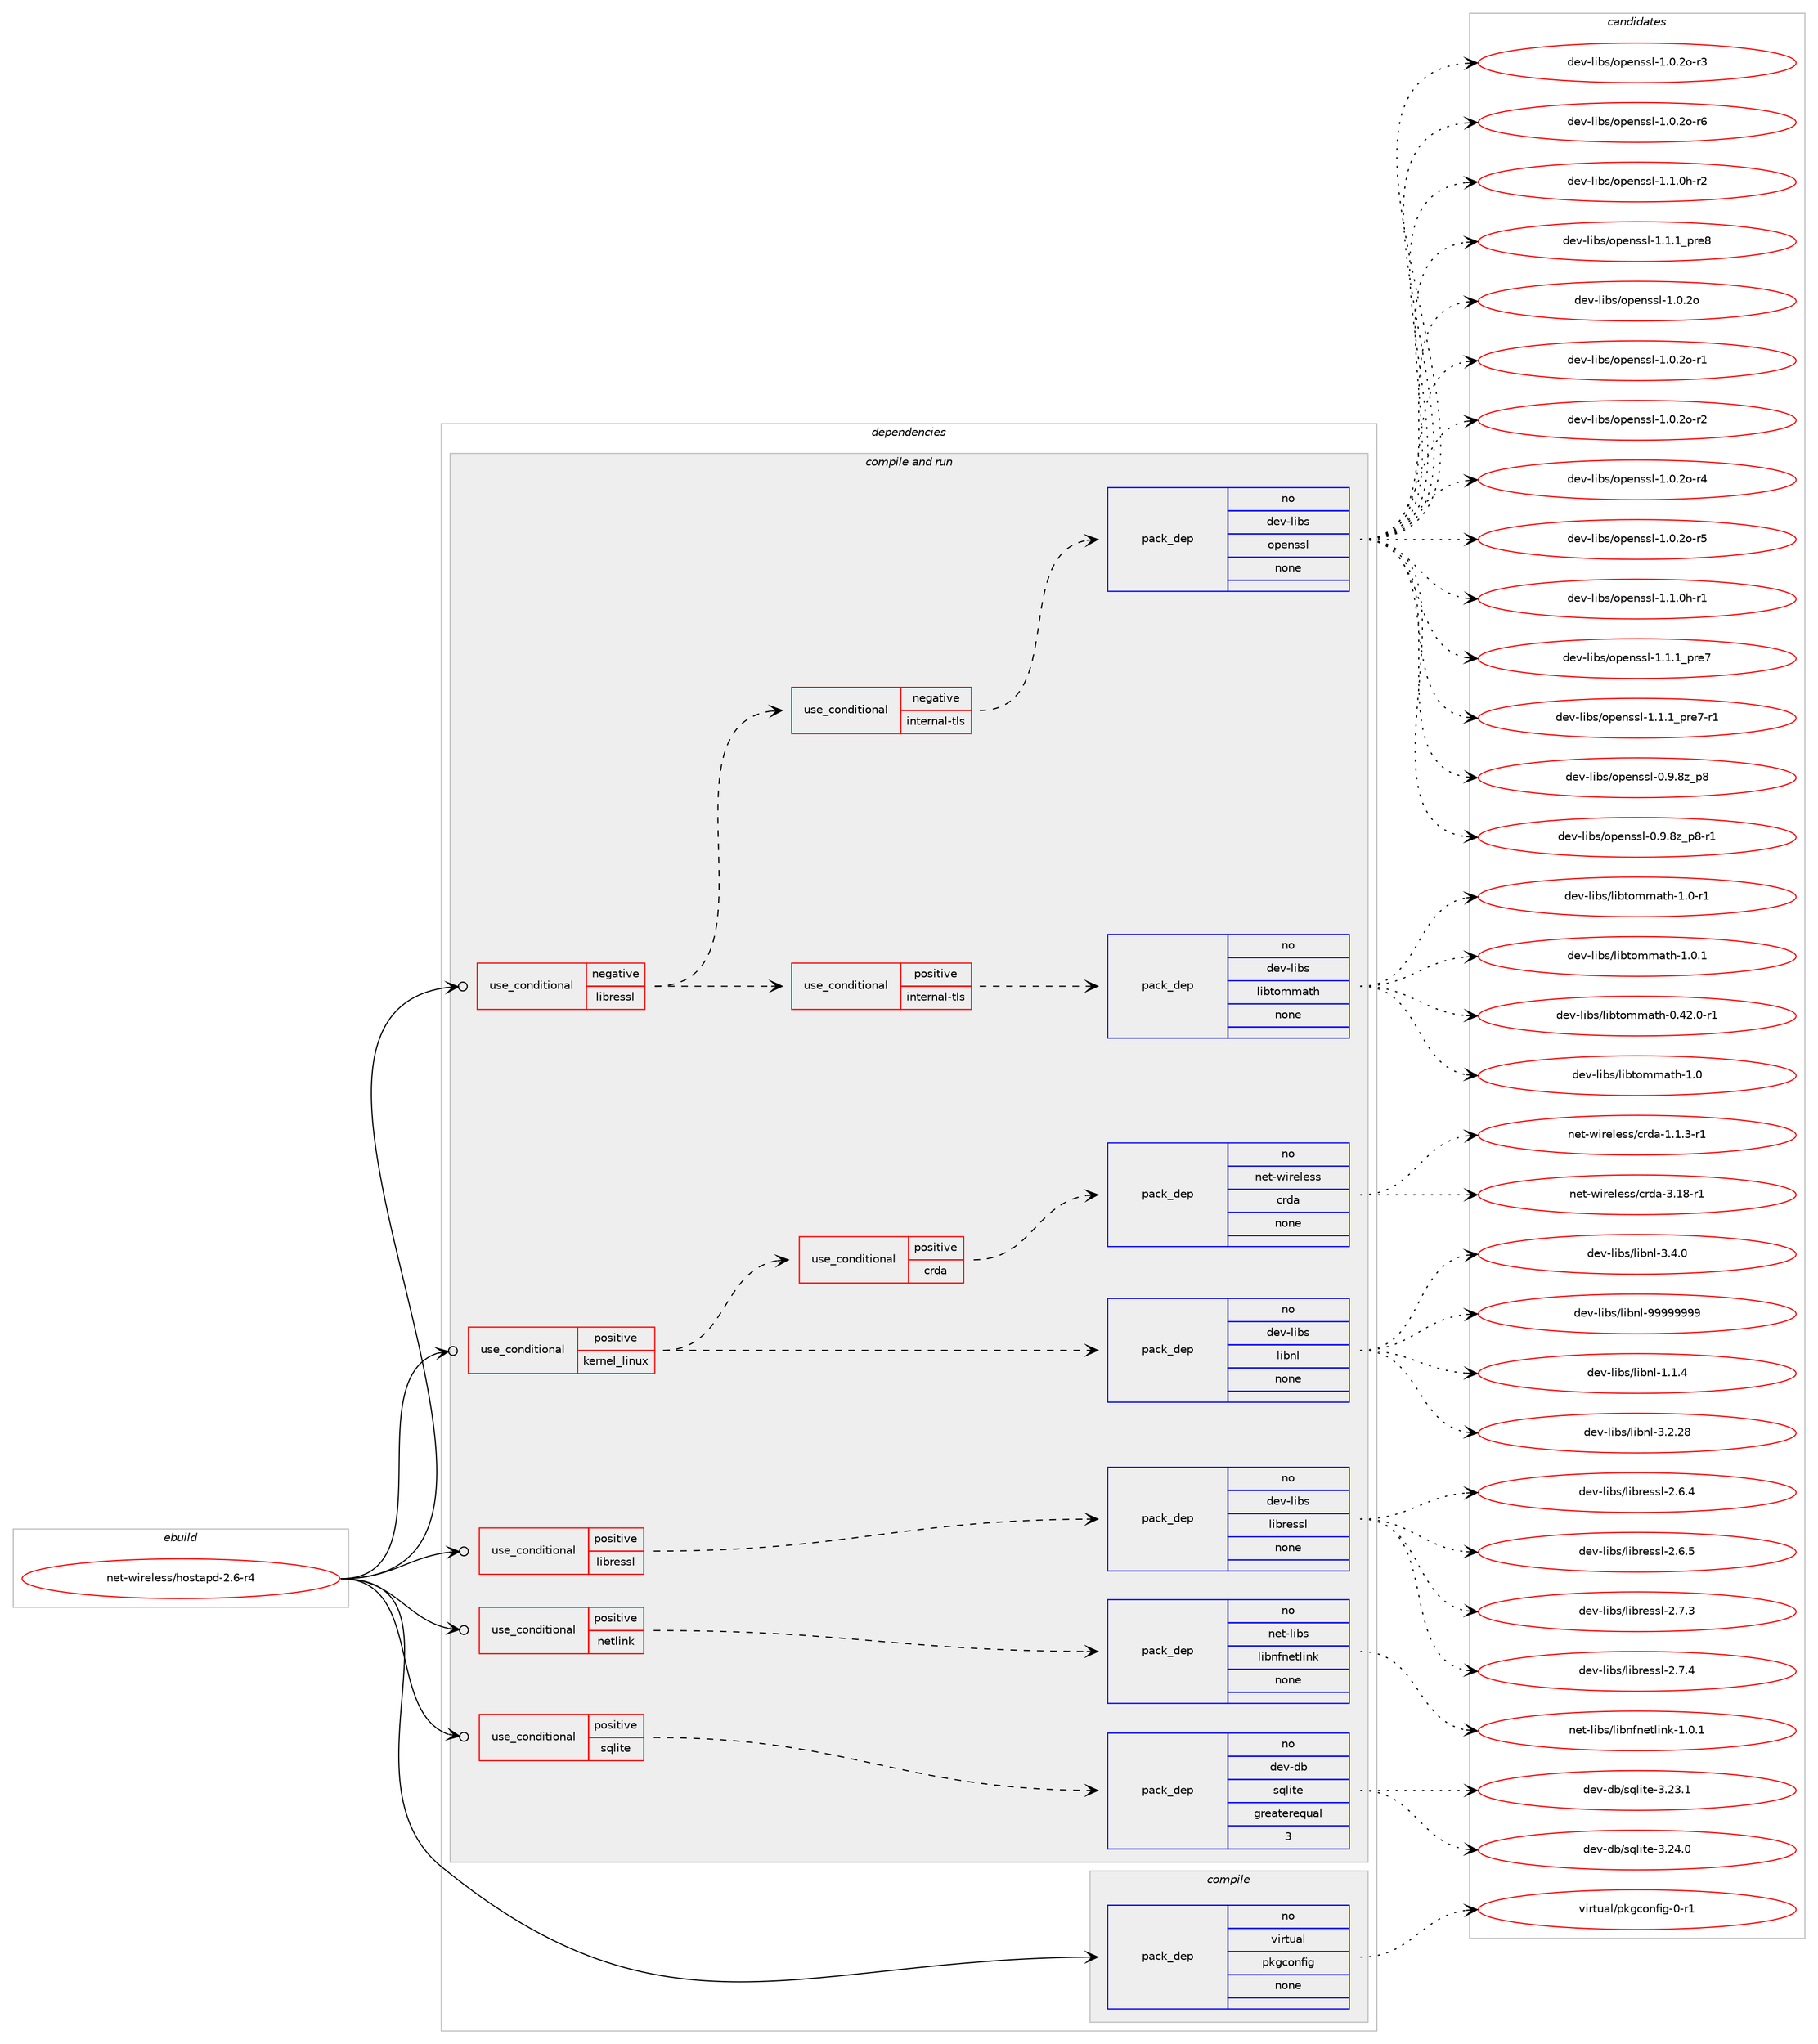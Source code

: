 digraph prolog {

# *************
# Graph options
# *************

newrank=true;
concentrate=true;
compound=true;
graph [rankdir=LR,fontname=Helvetica,fontsize=10,ranksep=1.5];#, ranksep=2.5, nodesep=0.2];
edge  [arrowhead=vee];
node  [fontname=Helvetica,fontsize=10];

# **********
# The ebuild
# **********

subgraph cluster_leftcol {
color=gray;
rank=same;
label=<<i>ebuild</i>>;
id [label="net-wireless/hostapd-2.6-r4", color=red, width=4, href="../net-wireless/hostapd-2.6-r4.svg"];
}

# ****************
# The dependencies
# ****************

subgraph cluster_midcol {
color=gray;
label=<<i>dependencies</i>>;
subgraph cluster_compile {
fillcolor="#eeeeee";
style=filled;
label=<<i>compile</i>>;
subgraph pack1375 {
dependency1993 [label=<<TABLE BORDER="0" CELLBORDER="1" CELLSPACING="0" CELLPADDING="4" WIDTH="220"><TR><TD ROWSPAN="6" CELLPADDING="30">pack_dep</TD></TR><TR><TD WIDTH="110">no</TD></TR><TR><TD>virtual</TD></TR><TR><TD>pkgconfig</TD></TR><TR><TD>none</TD></TR><TR><TD></TD></TR></TABLE>>, shape=none, color=blue];
}
id:e -> dependency1993:w [weight=20,style="solid",arrowhead="vee"];
}
subgraph cluster_compileandrun {
fillcolor="#eeeeee";
style=filled;
label=<<i>compile and run</i>>;
subgraph cond585 {
dependency1994 [label=<<TABLE BORDER="0" CELLBORDER="1" CELLSPACING="0" CELLPADDING="4"><TR><TD ROWSPAN="3" CELLPADDING="10">use_conditional</TD></TR><TR><TD>negative</TD></TR><TR><TD>libressl</TD></TR></TABLE>>, shape=none, color=red];
subgraph cond586 {
dependency1995 [label=<<TABLE BORDER="0" CELLBORDER="1" CELLSPACING="0" CELLPADDING="4"><TR><TD ROWSPAN="3" CELLPADDING="10">use_conditional</TD></TR><TR><TD>positive</TD></TR><TR><TD>internal-tls</TD></TR></TABLE>>, shape=none, color=red];
subgraph pack1376 {
dependency1996 [label=<<TABLE BORDER="0" CELLBORDER="1" CELLSPACING="0" CELLPADDING="4" WIDTH="220"><TR><TD ROWSPAN="6" CELLPADDING="30">pack_dep</TD></TR><TR><TD WIDTH="110">no</TD></TR><TR><TD>dev-libs</TD></TR><TR><TD>libtommath</TD></TR><TR><TD>none</TD></TR><TR><TD></TD></TR></TABLE>>, shape=none, color=blue];
}
dependency1995:e -> dependency1996:w [weight=20,style="dashed",arrowhead="vee"];
}
dependency1994:e -> dependency1995:w [weight=20,style="dashed",arrowhead="vee"];
subgraph cond587 {
dependency1997 [label=<<TABLE BORDER="0" CELLBORDER="1" CELLSPACING="0" CELLPADDING="4"><TR><TD ROWSPAN="3" CELLPADDING="10">use_conditional</TD></TR><TR><TD>negative</TD></TR><TR><TD>internal-tls</TD></TR></TABLE>>, shape=none, color=red];
subgraph pack1377 {
dependency1998 [label=<<TABLE BORDER="0" CELLBORDER="1" CELLSPACING="0" CELLPADDING="4" WIDTH="220"><TR><TD ROWSPAN="6" CELLPADDING="30">pack_dep</TD></TR><TR><TD WIDTH="110">no</TD></TR><TR><TD>dev-libs</TD></TR><TR><TD>openssl</TD></TR><TR><TD>none</TD></TR><TR><TD></TD></TR></TABLE>>, shape=none, color=blue];
}
dependency1997:e -> dependency1998:w [weight=20,style="dashed",arrowhead="vee"];
}
dependency1994:e -> dependency1997:w [weight=20,style="dashed",arrowhead="vee"];
}
id:e -> dependency1994:w [weight=20,style="solid",arrowhead="odotvee"];
subgraph cond588 {
dependency1999 [label=<<TABLE BORDER="0" CELLBORDER="1" CELLSPACING="0" CELLPADDING="4"><TR><TD ROWSPAN="3" CELLPADDING="10">use_conditional</TD></TR><TR><TD>positive</TD></TR><TR><TD>kernel_linux</TD></TR></TABLE>>, shape=none, color=red];
subgraph pack1378 {
dependency2000 [label=<<TABLE BORDER="0" CELLBORDER="1" CELLSPACING="0" CELLPADDING="4" WIDTH="220"><TR><TD ROWSPAN="6" CELLPADDING="30">pack_dep</TD></TR><TR><TD WIDTH="110">no</TD></TR><TR><TD>dev-libs</TD></TR><TR><TD>libnl</TD></TR><TR><TD>none</TD></TR><TR><TD></TD></TR></TABLE>>, shape=none, color=blue];
}
dependency1999:e -> dependency2000:w [weight=20,style="dashed",arrowhead="vee"];
subgraph cond589 {
dependency2001 [label=<<TABLE BORDER="0" CELLBORDER="1" CELLSPACING="0" CELLPADDING="4"><TR><TD ROWSPAN="3" CELLPADDING="10">use_conditional</TD></TR><TR><TD>positive</TD></TR><TR><TD>crda</TD></TR></TABLE>>, shape=none, color=red];
subgraph pack1379 {
dependency2002 [label=<<TABLE BORDER="0" CELLBORDER="1" CELLSPACING="0" CELLPADDING="4" WIDTH="220"><TR><TD ROWSPAN="6" CELLPADDING="30">pack_dep</TD></TR><TR><TD WIDTH="110">no</TD></TR><TR><TD>net-wireless</TD></TR><TR><TD>crda</TD></TR><TR><TD>none</TD></TR><TR><TD></TD></TR></TABLE>>, shape=none, color=blue];
}
dependency2001:e -> dependency2002:w [weight=20,style="dashed",arrowhead="vee"];
}
dependency1999:e -> dependency2001:w [weight=20,style="dashed",arrowhead="vee"];
}
id:e -> dependency1999:w [weight=20,style="solid",arrowhead="odotvee"];
subgraph cond590 {
dependency2003 [label=<<TABLE BORDER="0" CELLBORDER="1" CELLSPACING="0" CELLPADDING="4"><TR><TD ROWSPAN="3" CELLPADDING="10">use_conditional</TD></TR><TR><TD>positive</TD></TR><TR><TD>libressl</TD></TR></TABLE>>, shape=none, color=red];
subgraph pack1380 {
dependency2004 [label=<<TABLE BORDER="0" CELLBORDER="1" CELLSPACING="0" CELLPADDING="4" WIDTH="220"><TR><TD ROWSPAN="6" CELLPADDING="30">pack_dep</TD></TR><TR><TD WIDTH="110">no</TD></TR><TR><TD>dev-libs</TD></TR><TR><TD>libressl</TD></TR><TR><TD>none</TD></TR><TR><TD></TD></TR></TABLE>>, shape=none, color=blue];
}
dependency2003:e -> dependency2004:w [weight=20,style="dashed",arrowhead="vee"];
}
id:e -> dependency2003:w [weight=20,style="solid",arrowhead="odotvee"];
subgraph cond591 {
dependency2005 [label=<<TABLE BORDER="0" CELLBORDER="1" CELLSPACING="0" CELLPADDING="4"><TR><TD ROWSPAN="3" CELLPADDING="10">use_conditional</TD></TR><TR><TD>positive</TD></TR><TR><TD>netlink</TD></TR></TABLE>>, shape=none, color=red];
subgraph pack1381 {
dependency2006 [label=<<TABLE BORDER="0" CELLBORDER="1" CELLSPACING="0" CELLPADDING="4" WIDTH="220"><TR><TD ROWSPAN="6" CELLPADDING="30">pack_dep</TD></TR><TR><TD WIDTH="110">no</TD></TR><TR><TD>net-libs</TD></TR><TR><TD>libnfnetlink</TD></TR><TR><TD>none</TD></TR><TR><TD></TD></TR></TABLE>>, shape=none, color=blue];
}
dependency2005:e -> dependency2006:w [weight=20,style="dashed",arrowhead="vee"];
}
id:e -> dependency2005:w [weight=20,style="solid",arrowhead="odotvee"];
subgraph cond592 {
dependency2007 [label=<<TABLE BORDER="0" CELLBORDER="1" CELLSPACING="0" CELLPADDING="4"><TR><TD ROWSPAN="3" CELLPADDING="10">use_conditional</TD></TR><TR><TD>positive</TD></TR><TR><TD>sqlite</TD></TR></TABLE>>, shape=none, color=red];
subgraph pack1382 {
dependency2008 [label=<<TABLE BORDER="0" CELLBORDER="1" CELLSPACING="0" CELLPADDING="4" WIDTH="220"><TR><TD ROWSPAN="6" CELLPADDING="30">pack_dep</TD></TR><TR><TD WIDTH="110">no</TD></TR><TR><TD>dev-db</TD></TR><TR><TD>sqlite</TD></TR><TR><TD>greaterequal</TD></TR><TR><TD>3</TD></TR></TABLE>>, shape=none, color=blue];
}
dependency2007:e -> dependency2008:w [weight=20,style="dashed",arrowhead="vee"];
}
id:e -> dependency2007:w [weight=20,style="solid",arrowhead="odotvee"];
}
subgraph cluster_run {
fillcolor="#eeeeee";
style=filled;
label=<<i>run</i>>;
}
}

# **************
# The candidates
# **************

subgraph cluster_choices {
rank=same;
color=gray;
label=<<i>candidates</i>>;

subgraph choice1375 {
color=black;
nodesep=1;
choice11810511411611797108471121071039911111010210510345484511449 [label="virtual/pkgconfig-0-r1", color=red, width=4,href="../virtual/pkgconfig-0-r1.svg"];
dependency1993:e -> choice11810511411611797108471121071039911111010210510345484511449:w [style=dotted,weight="100"];
}
subgraph choice1376 {
color=black;
nodesep=1;
choice1001011184510810598115471081059811611110910997116104454846525046484511449 [label="dev-libs/libtommath-0.42.0-r1", color=red, width=4,href="../dev-libs/libtommath-0.42.0-r1.svg"];
choice100101118451081059811547108105981161111091099711610445494648 [label="dev-libs/libtommath-1.0", color=red, width=4,href="../dev-libs/libtommath-1.0.svg"];
choice1001011184510810598115471081059811611110910997116104454946484511449 [label="dev-libs/libtommath-1.0-r1", color=red, width=4,href="../dev-libs/libtommath-1.0-r1.svg"];
choice1001011184510810598115471081059811611110910997116104454946484649 [label="dev-libs/libtommath-1.0.1", color=red, width=4,href="../dev-libs/libtommath-1.0.1.svg"];
dependency1996:e -> choice1001011184510810598115471081059811611110910997116104454846525046484511449:w [style=dotted,weight="100"];
dependency1996:e -> choice100101118451081059811547108105981161111091099711610445494648:w [style=dotted,weight="100"];
dependency1996:e -> choice1001011184510810598115471081059811611110910997116104454946484511449:w [style=dotted,weight="100"];
dependency1996:e -> choice1001011184510810598115471081059811611110910997116104454946484649:w [style=dotted,weight="100"];
}
subgraph choice1377 {
color=black;
nodesep=1;
choice100101118451081059811547111112101110115115108454946484650111 [label="dev-libs/openssl-1.0.2o", color=red, width=4,href="../dev-libs/openssl-1.0.2o.svg"];
choice1001011184510810598115471111121011101151151084549464846501114511449 [label="dev-libs/openssl-1.0.2o-r1", color=red, width=4,href="../dev-libs/openssl-1.0.2o-r1.svg"];
choice1001011184510810598115471111121011101151151084549464846501114511450 [label="dev-libs/openssl-1.0.2o-r2", color=red, width=4,href="../dev-libs/openssl-1.0.2o-r2.svg"];
choice1001011184510810598115471111121011101151151084549464846501114511452 [label="dev-libs/openssl-1.0.2o-r4", color=red, width=4,href="../dev-libs/openssl-1.0.2o-r4.svg"];
choice1001011184510810598115471111121011101151151084549464846501114511453 [label="dev-libs/openssl-1.0.2o-r5", color=red, width=4,href="../dev-libs/openssl-1.0.2o-r5.svg"];
choice1001011184510810598115471111121011101151151084549464946481044511449 [label="dev-libs/openssl-1.1.0h-r1", color=red, width=4,href="../dev-libs/openssl-1.1.0h-r1.svg"];
choice1001011184510810598115471111121011101151151084549464946499511211410155 [label="dev-libs/openssl-1.1.1_pre7", color=red, width=4,href="../dev-libs/openssl-1.1.1_pre7.svg"];
choice10010111845108105981154711111210111011511510845494649464995112114101554511449 [label="dev-libs/openssl-1.1.1_pre7-r1", color=red, width=4,href="../dev-libs/openssl-1.1.1_pre7-r1.svg"];
choice1001011184510810598115471111121011101151151084548465746561229511256 [label="dev-libs/openssl-0.9.8z_p8", color=red, width=4,href="../dev-libs/openssl-0.9.8z_p8.svg"];
choice10010111845108105981154711111210111011511510845484657465612295112564511449 [label="dev-libs/openssl-0.9.8z_p8-r1", color=red, width=4,href="../dev-libs/openssl-0.9.8z_p8-r1.svg"];
choice1001011184510810598115471111121011101151151084549464846501114511451 [label="dev-libs/openssl-1.0.2o-r3", color=red, width=4,href="../dev-libs/openssl-1.0.2o-r3.svg"];
choice1001011184510810598115471111121011101151151084549464846501114511454 [label="dev-libs/openssl-1.0.2o-r6", color=red, width=4,href="../dev-libs/openssl-1.0.2o-r6.svg"];
choice1001011184510810598115471111121011101151151084549464946481044511450 [label="dev-libs/openssl-1.1.0h-r2", color=red, width=4,href="../dev-libs/openssl-1.1.0h-r2.svg"];
choice1001011184510810598115471111121011101151151084549464946499511211410156 [label="dev-libs/openssl-1.1.1_pre8", color=red, width=4,href="../dev-libs/openssl-1.1.1_pre8.svg"];
dependency1998:e -> choice100101118451081059811547111112101110115115108454946484650111:w [style=dotted,weight="100"];
dependency1998:e -> choice1001011184510810598115471111121011101151151084549464846501114511449:w [style=dotted,weight="100"];
dependency1998:e -> choice1001011184510810598115471111121011101151151084549464846501114511450:w [style=dotted,weight="100"];
dependency1998:e -> choice1001011184510810598115471111121011101151151084549464846501114511452:w [style=dotted,weight="100"];
dependency1998:e -> choice1001011184510810598115471111121011101151151084549464846501114511453:w [style=dotted,weight="100"];
dependency1998:e -> choice1001011184510810598115471111121011101151151084549464946481044511449:w [style=dotted,weight="100"];
dependency1998:e -> choice1001011184510810598115471111121011101151151084549464946499511211410155:w [style=dotted,weight="100"];
dependency1998:e -> choice10010111845108105981154711111210111011511510845494649464995112114101554511449:w [style=dotted,weight="100"];
dependency1998:e -> choice1001011184510810598115471111121011101151151084548465746561229511256:w [style=dotted,weight="100"];
dependency1998:e -> choice10010111845108105981154711111210111011511510845484657465612295112564511449:w [style=dotted,weight="100"];
dependency1998:e -> choice1001011184510810598115471111121011101151151084549464846501114511451:w [style=dotted,weight="100"];
dependency1998:e -> choice1001011184510810598115471111121011101151151084549464846501114511454:w [style=dotted,weight="100"];
dependency1998:e -> choice1001011184510810598115471111121011101151151084549464946481044511450:w [style=dotted,weight="100"];
dependency1998:e -> choice1001011184510810598115471111121011101151151084549464946499511211410156:w [style=dotted,weight="100"];
}
subgraph choice1378 {
color=black;
nodesep=1;
choice10010111845108105981154710810598110108454946494652 [label="dev-libs/libnl-1.1.4", color=red, width=4,href="../dev-libs/libnl-1.1.4.svg"];
choice1001011184510810598115471081059811010845514650465056 [label="dev-libs/libnl-3.2.28", color=red, width=4,href="../dev-libs/libnl-3.2.28.svg"];
choice10010111845108105981154710810598110108455146524648 [label="dev-libs/libnl-3.4.0", color=red, width=4,href="../dev-libs/libnl-3.4.0.svg"];
choice10010111845108105981154710810598110108455757575757575757 [label="dev-libs/libnl-99999999", color=red, width=4,href="../dev-libs/libnl-99999999.svg"];
dependency2000:e -> choice10010111845108105981154710810598110108454946494652:w [style=dotted,weight="100"];
dependency2000:e -> choice1001011184510810598115471081059811010845514650465056:w [style=dotted,weight="100"];
dependency2000:e -> choice10010111845108105981154710810598110108455146524648:w [style=dotted,weight="100"];
dependency2000:e -> choice10010111845108105981154710810598110108455757575757575757:w [style=dotted,weight="100"];
}
subgraph choice1379 {
color=black;
nodesep=1;
choice110101116451191051141011081011151154799114100974549464946514511449 [label="net-wireless/crda-1.1.3-r1", color=red, width=4,href="../net-wireless/crda-1.1.3-r1.svg"];
choice1101011164511910511410110810111511547991141009745514649564511449 [label="net-wireless/crda-3.18-r1", color=red, width=4,href="../net-wireless/crda-3.18-r1.svg"];
dependency2002:e -> choice110101116451191051141011081011151154799114100974549464946514511449:w [style=dotted,weight="100"];
dependency2002:e -> choice1101011164511910511410110810111511547991141009745514649564511449:w [style=dotted,weight="100"];
}
subgraph choice1380 {
color=black;
nodesep=1;
choice10010111845108105981154710810598114101115115108455046544652 [label="dev-libs/libressl-2.6.4", color=red, width=4,href="../dev-libs/libressl-2.6.4.svg"];
choice10010111845108105981154710810598114101115115108455046544653 [label="dev-libs/libressl-2.6.5", color=red, width=4,href="../dev-libs/libressl-2.6.5.svg"];
choice10010111845108105981154710810598114101115115108455046554651 [label="dev-libs/libressl-2.7.3", color=red, width=4,href="../dev-libs/libressl-2.7.3.svg"];
choice10010111845108105981154710810598114101115115108455046554652 [label="dev-libs/libressl-2.7.4", color=red, width=4,href="../dev-libs/libressl-2.7.4.svg"];
dependency2004:e -> choice10010111845108105981154710810598114101115115108455046544652:w [style=dotted,weight="100"];
dependency2004:e -> choice10010111845108105981154710810598114101115115108455046544653:w [style=dotted,weight="100"];
dependency2004:e -> choice10010111845108105981154710810598114101115115108455046554651:w [style=dotted,weight="100"];
dependency2004:e -> choice10010111845108105981154710810598114101115115108455046554652:w [style=dotted,weight="100"];
}
subgraph choice1381 {
color=black;
nodesep=1;
choice11010111645108105981154710810598110102110101116108105110107454946484649 [label="net-libs/libnfnetlink-1.0.1", color=red, width=4,href="../net-libs/libnfnetlink-1.0.1.svg"];
dependency2006:e -> choice11010111645108105981154710810598110102110101116108105110107454946484649:w [style=dotted,weight="100"];
}
subgraph choice1382 {
color=black;
nodesep=1;
choice10010111845100984711511310810511610145514650514649 [label="dev-db/sqlite-3.23.1", color=red, width=4,href="../dev-db/sqlite-3.23.1.svg"];
choice10010111845100984711511310810511610145514650524648 [label="dev-db/sqlite-3.24.0", color=red, width=4,href="../dev-db/sqlite-3.24.0.svg"];
dependency2008:e -> choice10010111845100984711511310810511610145514650514649:w [style=dotted,weight="100"];
dependency2008:e -> choice10010111845100984711511310810511610145514650524648:w [style=dotted,weight="100"];
}
}

}
